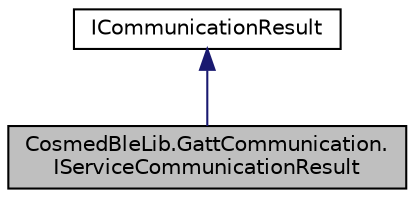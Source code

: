 digraph "CosmedBleLib.GattCommunication.IServiceCommunicationResult"
{
 // LATEX_PDF_SIZE
  edge [fontname="Helvetica",fontsize="10",labelfontname="Helvetica",labelfontsize="10"];
  node [fontname="Helvetica",fontsize="10",shape=record];
  Node1 [label="CosmedBleLib.GattCommunication.\lIServiceCommunicationResult",height=0.2,width=0.4,color="black", fillcolor="grey75", style="filled", fontcolor="black",tooltip="Represents a Service Gatt Communication Result"];
  Node2 -> Node1 [dir="back",color="midnightblue",fontsize="10",style="solid",fontname="Helvetica"];
  Node2 [label="ICommunicationResult",height=0.2,width=0.4,color="black", fillcolor="white", style="filled",URL="$interface_cosmed_ble_lib_1_1_gatt_communication_1_1_i_communication_result.html",tooltip="Represents a Gatt Communication Result"];
}
